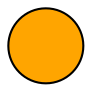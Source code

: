 digraph G{
  testnode [label="",shape="circle",style=filled,fontcolor=black,fillcolor=orange,color=black];
}